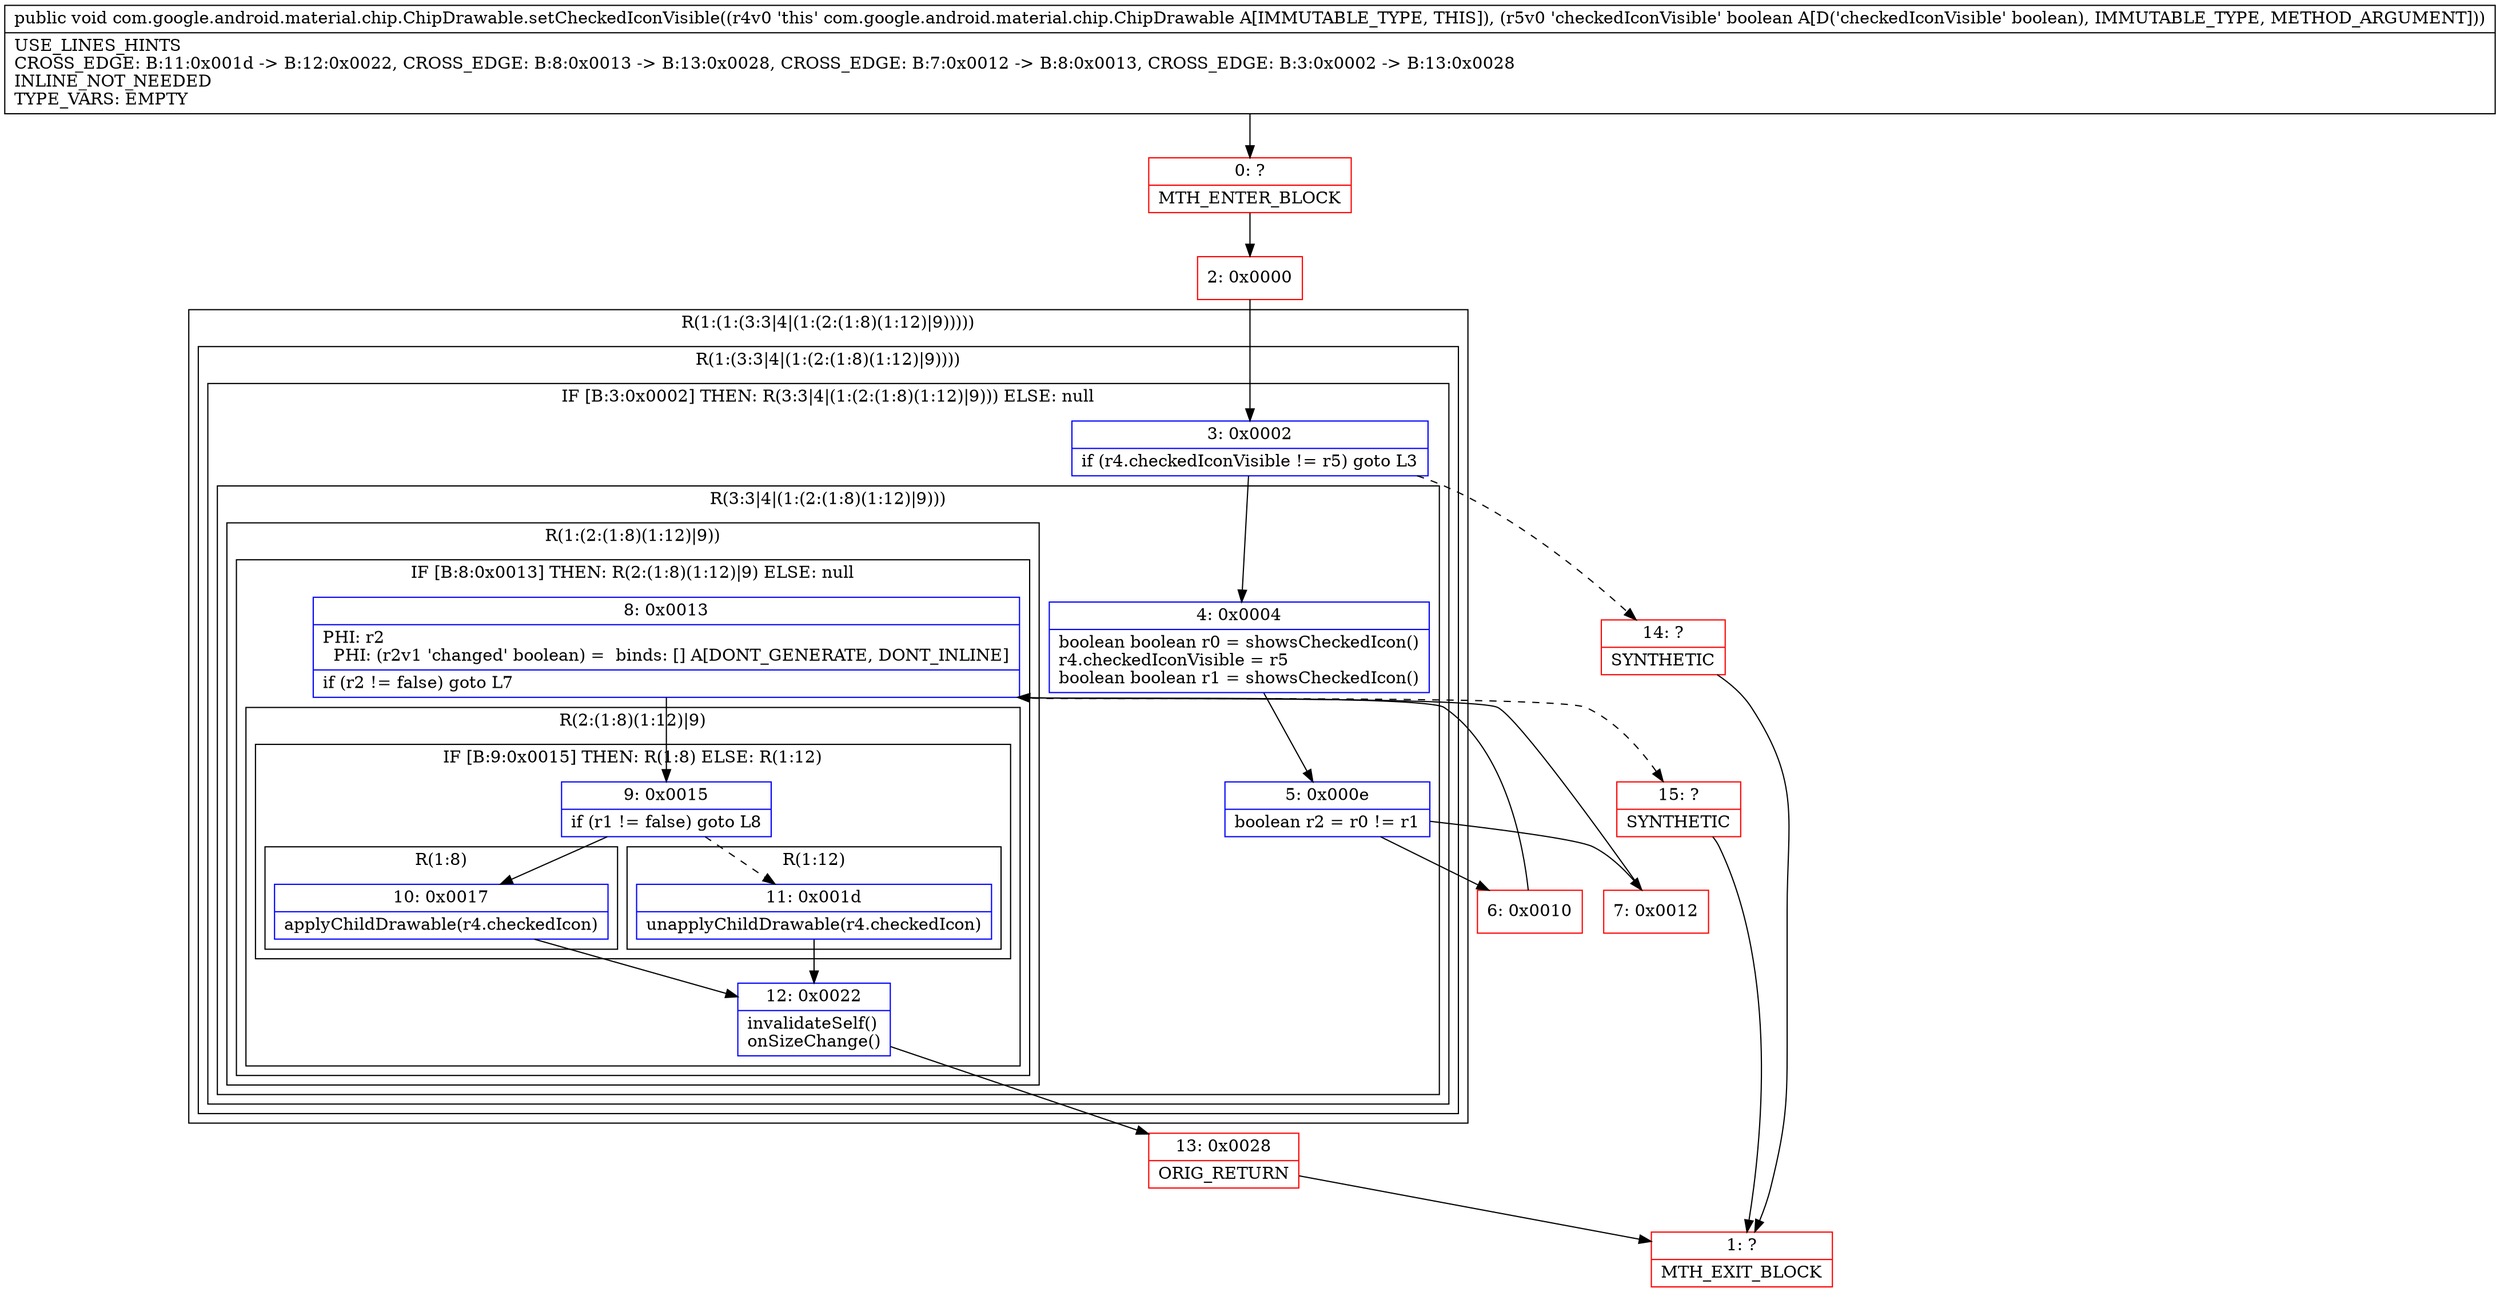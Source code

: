 digraph "CFG forcom.google.android.material.chip.ChipDrawable.setCheckedIconVisible(Z)V" {
subgraph cluster_Region_1031466682 {
label = "R(1:(1:(3:3|4|(1:(2:(1:8)(1:12)|9)))))";
node [shape=record,color=blue];
subgraph cluster_Region_1089896545 {
label = "R(1:(3:3|4|(1:(2:(1:8)(1:12)|9))))";
node [shape=record,color=blue];
subgraph cluster_IfRegion_51850591 {
label = "IF [B:3:0x0002] THEN: R(3:3|4|(1:(2:(1:8)(1:12)|9))) ELSE: null";
node [shape=record,color=blue];
Node_3 [shape=record,label="{3\:\ 0x0002|if (r4.checkedIconVisible != r5) goto L3\l}"];
subgraph cluster_Region_1979354686 {
label = "R(3:3|4|(1:(2:(1:8)(1:12)|9)))";
node [shape=record,color=blue];
Node_4 [shape=record,label="{4\:\ 0x0004|boolean boolean r0 = showsCheckedIcon()\lr4.checkedIconVisible = r5\lboolean boolean r1 = showsCheckedIcon()\l}"];
Node_5 [shape=record,label="{5\:\ 0x000e|boolean r2 = r0 != r1\l}"];
subgraph cluster_Region_1462431131 {
label = "R(1:(2:(1:8)(1:12)|9))";
node [shape=record,color=blue];
subgraph cluster_IfRegion_621727856 {
label = "IF [B:8:0x0013] THEN: R(2:(1:8)(1:12)|9) ELSE: null";
node [shape=record,color=blue];
Node_8 [shape=record,label="{8\:\ 0x0013|PHI: r2 \l  PHI: (r2v1 'changed' boolean) =  binds: [] A[DONT_GENERATE, DONT_INLINE]\l|if (r2 != false) goto L7\l}"];
subgraph cluster_Region_1028638458 {
label = "R(2:(1:8)(1:12)|9)";
node [shape=record,color=blue];
subgraph cluster_IfRegion_1010160004 {
label = "IF [B:9:0x0015] THEN: R(1:8) ELSE: R(1:12)";
node [shape=record,color=blue];
Node_9 [shape=record,label="{9\:\ 0x0015|if (r1 != false) goto L8\l}"];
subgraph cluster_Region_1229892794 {
label = "R(1:8)";
node [shape=record,color=blue];
Node_10 [shape=record,label="{10\:\ 0x0017|applyChildDrawable(r4.checkedIcon)\l}"];
}
subgraph cluster_Region_1938361625 {
label = "R(1:12)";
node [shape=record,color=blue];
Node_11 [shape=record,label="{11\:\ 0x001d|unapplyChildDrawable(r4.checkedIcon)\l}"];
}
}
Node_12 [shape=record,label="{12\:\ 0x0022|invalidateSelf()\lonSizeChange()\l}"];
}
}
}
}
}
}
}
Node_0 [shape=record,color=red,label="{0\:\ ?|MTH_ENTER_BLOCK\l}"];
Node_2 [shape=record,color=red,label="{2\:\ 0x0000}"];
Node_6 [shape=record,color=red,label="{6\:\ 0x0010}"];
Node_13 [shape=record,color=red,label="{13\:\ 0x0028|ORIG_RETURN\l}"];
Node_1 [shape=record,color=red,label="{1\:\ ?|MTH_EXIT_BLOCK\l}"];
Node_15 [shape=record,color=red,label="{15\:\ ?|SYNTHETIC\l}"];
Node_7 [shape=record,color=red,label="{7\:\ 0x0012}"];
Node_14 [shape=record,color=red,label="{14\:\ ?|SYNTHETIC\l}"];
MethodNode[shape=record,label="{public void com.google.android.material.chip.ChipDrawable.setCheckedIconVisible((r4v0 'this' com.google.android.material.chip.ChipDrawable A[IMMUTABLE_TYPE, THIS]), (r5v0 'checkedIconVisible' boolean A[D('checkedIconVisible' boolean), IMMUTABLE_TYPE, METHOD_ARGUMENT]))  | USE_LINES_HINTS\lCROSS_EDGE: B:11:0x001d \-\> B:12:0x0022, CROSS_EDGE: B:8:0x0013 \-\> B:13:0x0028, CROSS_EDGE: B:7:0x0012 \-\> B:8:0x0013, CROSS_EDGE: B:3:0x0002 \-\> B:13:0x0028\lINLINE_NOT_NEEDED\lTYPE_VARS: EMPTY\l}"];
MethodNode -> Node_0;Node_3 -> Node_4;
Node_3 -> Node_14[style=dashed];
Node_4 -> Node_5;
Node_5 -> Node_6;
Node_5 -> Node_7;
Node_8 -> Node_9;
Node_8 -> Node_15[style=dashed];
Node_9 -> Node_10;
Node_9 -> Node_11[style=dashed];
Node_10 -> Node_12;
Node_11 -> Node_12;
Node_12 -> Node_13;
Node_0 -> Node_2;
Node_2 -> Node_3;
Node_6 -> Node_8;
Node_13 -> Node_1;
Node_15 -> Node_1;
Node_7 -> Node_8;
Node_14 -> Node_1;
}

